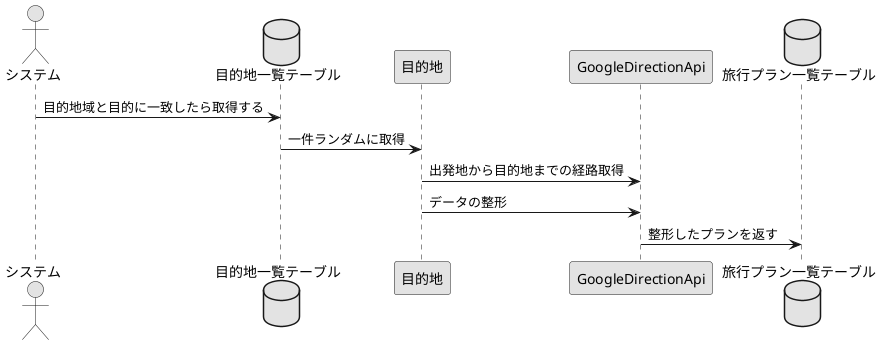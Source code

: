 @startuml

skinparam monochrome true

actor システム
database 目的地一覧テーブル as DB
participant 目的地
participant GoogleDirectionApi
database 旅行プラン一覧テーブル as DB2

システム -> DB : 目的地域と目的に一致したら取得する
DB -> 目的地 : 一件ランダムに取得
目的地 -> GoogleDirectionApi : 出発地から目的地までの経路取得
目的地 -> GoogleDirectionApi : データの整形
GoogleDirectionApi -> DB2 : 整形したプランを返す

@enduml
